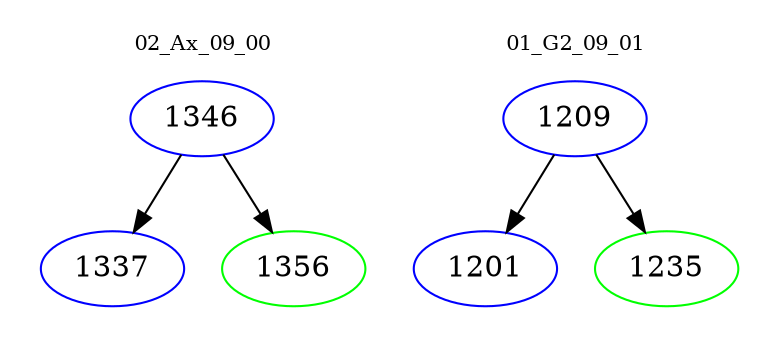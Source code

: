 digraph{
subgraph cluster_0 {
color = white
label = "02_Ax_09_00";
fontsize=10;
T0_1346 [label="1346", color="blue"]
T0_1346 -> T0_1337 [color="black"]
T0_1337 [label="1337", color="blue"]
T0_1346 -> T0_1356 [color="black"]
T0_1356 [label="1356", color="green"]
}
subgraph cluster_1 {
color = white
label = "01_G2_09_01";
fontsize=10;
T1_1209 [label="1209", color="blue"]
T1_1209 -> T1_1201 [color="black"]
T1_1201 [label="1201", color="blue"]
T1_1209 -> T1_1235 [color="black"]
T1_1235 [label="1235", color="green"]
}
}
